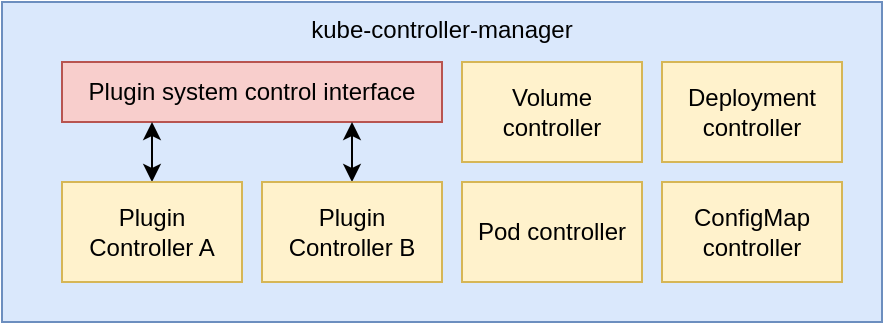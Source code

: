 <mxfile version="13.3.1" type="device"><diagram id="MXFxLS-z-ZyAwB0twO_t" name="Page-1"><mxGraphModel dx="1422" dy="816" grid="1" gridSize="10" guides="1" tooltips="1" connect="1" arrows="1" fold="1" page="1" pageScale="1" pageWidth="827" pageHeight="1169" math="0" shadow="0"><root><mxCell id="0"/><mxCell id="1" parent="0"/><mxCell id="MhwPOhaVClYfqCNo_yfw-1" value="kube-controller-manager" style="rounded=0;whiteSpace=wrap;html=1;fillColor=#dae8fc;strokeColor=#6c8ebf;verticalAlign=top;" parent="1" vertex="1"><mxGeometry x="170" y="250" width="440" height="160" as="geometry"/></mxCell><mxCell id="MhwPOhaVClYfqCNo_yfw-2" value="Plugin system control interface" style="rounded=0;whiteSpace=wrap;html=1;fillColor=#f8cecc;strokeColor=#b85450;" parent="1" vertex="1"><mxGeometry x="200" y="280" width="190" height="30" as="geometry"/></mxCell><mxCell id="MhwPOhaVClYfqCNo_yfw-6" style="edgeStyle=none;rounded=0;orthogonalLoop=1;jettySize=auto;html=1;exitX=0.5;exitY=0;exitDx=0;exitDy=0;startArrow=classic;startFill=1;" parent="1" source="MhwPOhaVClYfqCNo_yfw-3" edge="1"><mxGeometry relative="1" as="geometry"><mxPoint x="245" y="310" as="targetPoint"/></mxGeometry></mxCell><mxCell id="MhwPOhaVClYfqCNo_yfw-3" value="Plugin Controller A" style="rounded=0;whiteSpace=wrap;html=1;fillColor=#fff2cc;strokeColor=#d6b656;" parent="1" vertex="1"><mxGeometry x="200" y="340" width="90" height="50" as="geometry"/></mxCell><mxCell id="MhwPOhaVClYfqCNo_yfw-7" style="edgeStyle=none;rounded=0;orthogonalLoop=1;jettySize=auto;html=1;exitX=0.5;exitY=0;exitDx=0;exitDy=0;startArrow=classic;startFill=1;" parent="1" source="MhwPOhaVClYfqCNo_yfw-4" edge="1"><mxGeometry relative="1" as="geometry"><mxPoint x="345" y="310" as="targetPoint"/></mxGeometry></mxCell><mxCell id="MhwPOhaVClYfqCNo_yfw-4" value="Plugin Controller B" style="rounded=0;whiteSpace=wrap;html=1;fillColor=#fff2cc;strokeColor=#d6b656;" parent="1" vertex="1"><mxGeometry x="300" y="340" width="90" height="50" as="geometry"/></mxCell><mxCell id="MhwPOhaVClYfqCNo_yfw-8" value="Pod controller" style="rounded=0;whiteSpace=wrap;html=1;fillColor=#fff2cc;strokeColor=#d6b656;" parent="1" vertex="1"><mxGeometry x="400" y="340" width="90" height="50" as="geometry"/></mxCell><mxCell id="MhwPOhaVClYfqCNo_yfw-9" value="ConfigMap controller" style="rounded=0;whiteSpace=wrap;html=1;fillColor=#fff2cc;strokeColor=#d6b656;" parent="1" vertex="1"><mxGeometry x="500" y="340" width="90" height="50" as="geometry"/></mxCell><mxCell id="MhwPOhaVClYfqCNo_yfw-10" value="Volume controller" style="rounded=0;whiteSpace=wrap;html=1;fillColor=#fff2cc;strokeColor=#d6b656;" parent="1" vertex="1"><mxGeometry x="400" y="280" width="90" height="50" as="geometry"/></mxCell><mxCell id="MhwPOhaVClYfqCNo_yfw-11" value="Deployment controller" style="rounded=0;whiteSpace=wrap;html=1;fillColor=#fff2cc;strokeColor=#d6b656;" parent="1" vertex="1"><mxGeometry x="500" y="280" width="90" height="50" as="geometry"/></mxCell></root></mxGraphModel></diagram></mxfile>